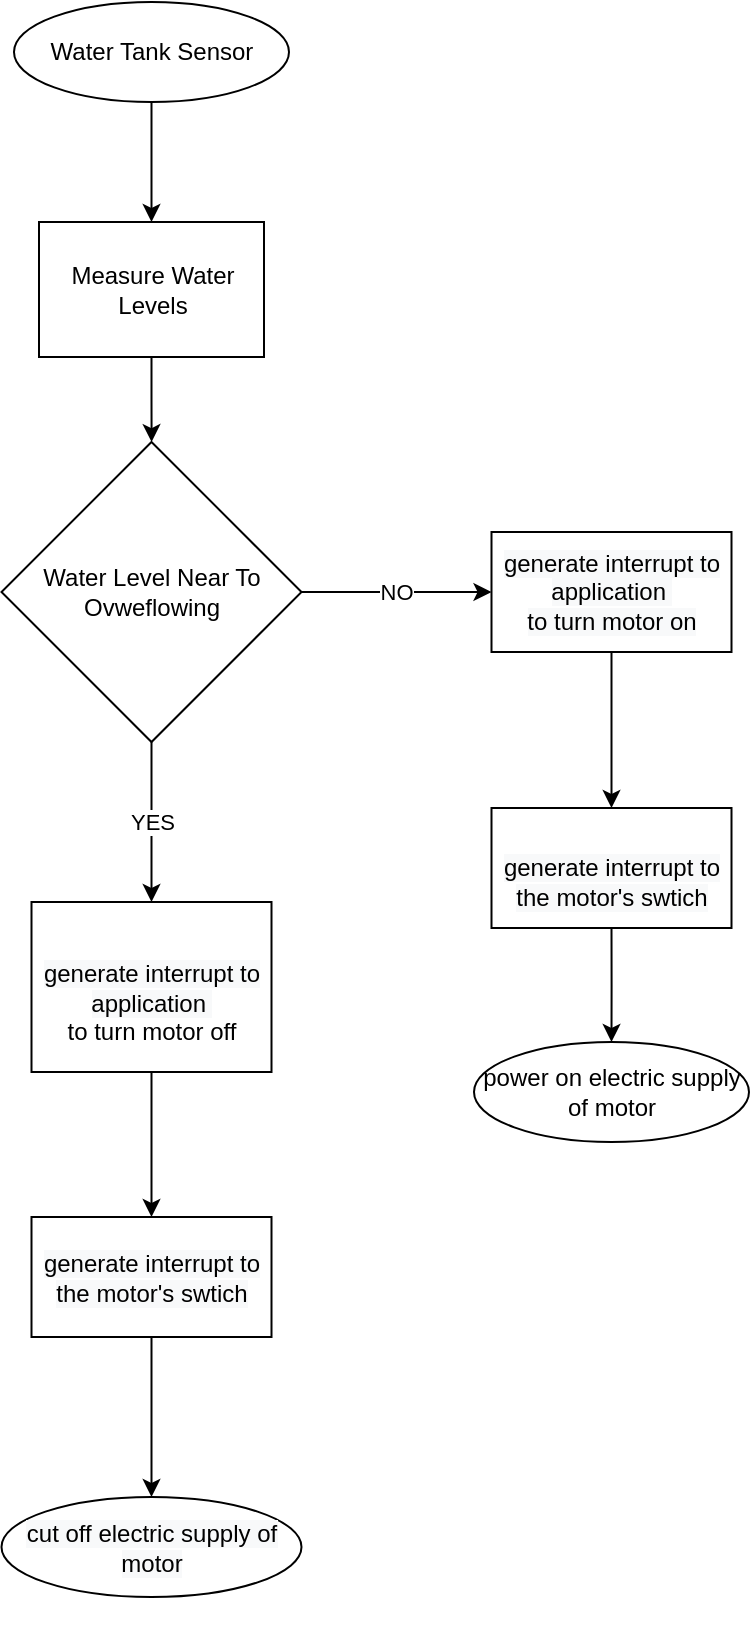 <mxfile version="17.3.0" type="device"><diagram id="C5RBs43oDa-KdzZeNtuy" name="Page-1"><mxGraphModel dx="1132" dy="553" grid="1" gridSize="10" guides="1" tooltips="1" connect="1" arrows="1" fold="1" page="1" pageScale="1" pageWidth="827" pageHeight="1169" math="0" shadow="0"><root><mxCell id="WIyWlLk6GJQsqaUBKTNV-0"/><mxCell id="WIyWlLk6GJQsqaUBKTNV-1" parent="WIyWlLk6GJQsqaUBKTNV-0"/><mxCell id="Hb7E2LzVedBXIRlsMPUM-3" value="" style="endArrow=classic;html=1;rounded=0;entryX=0.5;entryY=0;entryDx=0;entryDy=0;exitX=0.5;exitY=1;exitDx=0;exitDy=0;" parent="WIyWlLk6GJQsqaUBKTNV-1" source="Hb7E2LzVedBXIRlsMPUM-7" target="Hb7E2LzVedBXIRlsMPUM-4" edge="1"><mxGeometry width="50" height="50" relative="1" as="geometry"><mxPoint x="660" y="635" as="sourcePoint"/><mxPoint x="660" y="730" as="targetPoint"/></mxGeometry></mxCell><mxCell id="Hb7E2LzVedBXIRlsMPUM-25" value="" style="edgeStyle=orthogonalEdgeStyle;rounded=0;orthogonalLoop=1;jettySize=auto;html=1;" parent="WIyWlLk6GJQsqaUBKTNV-1" source="Hb7E2LzVedBXIRlsMPUM-4" target="Hb7E2LzVedBXIRlsMPUM-20" edge="1"><mxGeometry relative="1" as="geometry"/></mxCell><mxCell id="Hb7E2LzVedBXIRlsMPUM-4" value="&#10;&#10;&lt;span style=&quot;color: rgb(0, 0, 0); font-family: helvetica; font-size: 12px; font-style: normal; font-weight: 400; letter-spacing: normal; text-align: center; text-indent: 0px; text-transform: none; word-spacing: 0px; background-color: rgb(248, 249, 250); display: inline; float: none;&quot;&gt;generate interrupt to the motor's swtich&lt;/span&gt;&#10;&#10;" style="rounded=0;whiteSpace=wrap;html=1;" parent="WIyWlLk6GJQsqaUBKTNV-1" vertex="1"><mxGeometry x="318.75" y="627.5" width="120" height="60" as="geometry"/></mxCell><mxCell id="Hb7E2LzVedBXIRlsMPUM-7" value="&lt;br&gt;&lt;span style=&quot;color: rgb(0 , 0 , 0) ; font-family: &amp;#34;helvetica&amp;#34; ; font-size: 12px ; font-style: normal ; font-weight: 400 ; letter-spacing: normal ; text-align: center ; text-indent: 0px ; text-transform: none ; word-spacing: 0px ; background-color: rgb(248 , 249 , 250) ; display: inline ; float: none&quot;&gt;generate interrupt to application&amp;nbsp;&lt;/span&gt;&lt;br&gt;to turn motor off" style="rounded=0;whiteSpace=wrap;html=1;" parent="WIyWlLk6GJQsqaUBKTNV-1" vertex="1"><mxGeometry x="318.75" y="470" width="120" height="85" as="geometry"/></mxCell><mxCell id="Hb7E2LzVedBXIRlsMPUM-24" value="" style="edgeStyle=orthogonalEdgeStyle;rounded=0;orthogonalLoop=1;jettySize=auto;html=1;exitX=0.5;exitY=1;exitDx=0;exitDy=0;" parent="WIyWlLk6GJQsqaUBKTNV-1" source="pCaE77MWL8mldjLZgSii-6" target="Hb7E2LzVedBXIRlsMPUM-21" edge="1"><mxGeometry relative="1" as="geometry"><mxPoint x="608.778" y="490" as="sourcePoint"/></mxGeometry></mxCell><mxCell id="pCaE77MWL8mldjLZgSii-1" value="" style="edgeStyle=orthogonalEdgeStyle;rounded=0;orthogonalLoop=1;jettySize=auto;html=1;" edge="1" parent="WIyWlLk6GJQsqaUBKTNV-1" source="Hb7E2LzVedBXIRlsMPUM-19" target="pCaE77MWL8mldjLZgSii-0"><mxGeometry relative="1" as="geometry"><Array as="points"><mxPoint x="379" y="130"/></Array></mxGeometry></mxCell><mxCell id="Hb7E2LzVedBXIRlsMPUM-19" value="Water Tank Sensor" style="ellipse;whiteSpace=wrap;html=1;" parent="WIyWlLk6GJQsqaUBKTNV-1" vertex="1"><mxGeometry x="310" y="20" width="137.5" height="50" as="geometry"/></mxCell><mxCell id="Hb7E2LzVedBXIRlsMPUM-20" value="&#10;&#10;&lt;span style=&quot;color: rgb(0, 0, 0); font-family: helvetica; font-size: 12px; font-style: normal; font-weight: 400; letter-spacing: normal; text-align: center; text-indent: 0px; text-transform: none; word-spacing: 0px; background-color: rgb(248, 249, 250); display: inline; float: none;&quot;&gt;cut off electric supply of motor&lt;/span&gt;&#10;&#10;" style="ellipse;whiteSpace=wrap;html=1;" parent="WIyWlLk6GJQsqaUBKTNV-1" vertex="1"><mxGeometry x="303.75" y="767.5" width="150" height="50" as="geometry"/></mxCell><mxCell id="Hb7E2LzVedBXIRlsMPUM-21" value="&lt;span&gt;power on electric supply of motor&lt;/span&gt;" style="ellipse;whiteSpace=wrap;html=1;" parent="WIyWlLk6GJQsqaUBKTNV-1" vertex="1"><mxGeometry x="540" y="540" width="137.5" height="50" as="geometry"/></mxCell><mxCell id="pCaE77MWL8mldjLZgSii-3" value="" style="edgeStyle=orthogonalEdgeStyle;rounded=0;orthogonalLoop=1;jettySize=auto;html=1;" edge="1" parent="WIyWlLk6GJQsqaUBKTNV-1" source="pCaE77MWL8mldjLZgSii-0" target="pCaE77MWL8mldjLZgSii-2"><mxGeometry relative="1" as="geometry"/></mxCell><mxCell id="pCaE77MWL8mldjLZgSii-0" value="Measure Water Levels" style="rounded=0;whiteSpace=wrap;html=1;" vertex="1" parent="WIyWlLk6GJQsqaUBKTNV-1"><mxGeometry x="322.5" y="130" width="112.5" height="67.5" as="geometry"/></mxCell><mxCell id="pCaE77MWL8mldjLZgSii-5" value="NO" style="edgeStyle=orthogonalEdgeStyle;rounded=0;orthogonalLoop=1;jettySize=auto;html=1;" edge="1" parent="WIyWlLk6GJQsqaUBKTNV-1" source="pCaE77MWL8mldjLZgSii-2" target="pCaE77MWL8mldjLZgSii-4"><mxGeometry relative="1" as="geometry"/></mxCell><mxCell id="pCaE77MWL8mldjLZgSii-2" value="Water Level Near To Ovweflowing" style="rhombus;whiteSpace=wrap;html=1;" vertex="1" parent="WIyWlLk6GJQsqaUBKTNV-1"><mxGeometry x="303.75" y="240" width="150" height="150" as="geometry"/></mxCell><mxCell id="pCaE77MWL8mldjLZgSii-7" value="" style="edgeStyle=orthogonalEdgeStyle;rounded=0;orthogonalLoop=1;jettySize=auto;html=1;" edge="1" parent="WIyWlLk6GJQsqaUBKTNV-1" source="pCaE77MWL8mldjLZgSii-4" target="pCaE77MWL8mldjLZgSii-6"><mxGeometry relative="1" as="geometry"/></mxCell><mxCell id="pCaE77MWL8mldjLZgSii-4" value="&#10;&#10;&lt;span style=&quot;color: rgb(0, 0, 0); font-size: 12px; font-style: normal; font-weight: 400; letter-spacing: normal; text-align: center; text-indent: 0px; text-transform: none; word-spacing: 0px; font-family: helvetica; background-color: rgb(248, 249, 250); display: inline; float: none;&quot;&gt;generate interrupt to application&amp;nbsp;&lt;/span&gt;&lt;br style=&quot;color: rgb(0, 0, 0); font-family: helvetica; font-size: 12px; font-style: normal; font-weight: 400; letter-spacing: normal; text-align: center; text-indent: 0px; text-transform: none; word-spacing: 0px; background-color: rgb(248, 249, 250);&quot;&gt;&lt;span style=&quot;color: rgb(0, 0, 0); font-family: helvetica; font-size: 12px; font-style: normal; font-weight: 400; letter-spacing: normal; text-align: center; text-indent: 0px; text-transform: none; word-spacing: 0px; background-color: rgb(248, 249, 250); display: inline; float: none;&quot;&gt;to turn motor on&lt;/span&gt;&#10;&#10;" style="whiteSpace=wrap;html=1;" vertex="1" parent="WIyWlLk6GJQsqaUBKTNV-1"><mxGeometry x="548.75" y="285" width="120" height="60" as="geometry"/></mxCell><mxCell id="pCaE77MWL8mldjLZgSii-6" value="&lt;br&gt;&lt;br style=&quot;color: rgb(0 , 0 , 0) ; font-family: &amp;#34;helvetica&amp;#34; ; font-size: 12px ; font-style: normal ; font-weight: 400 ; letter-spacing: normal ; text-align: center ; text-indent: 0px ; text-transform: none ; word-spacing: 0px ; background-color: rgb(248 , 249 , 250)&quot;&gt;&lt;span style=&quot;color: rgb(0 , 0 , 0) ; font-size: 12px ; font-style: normal ; font-weight: 400 ; letter-spacing: normal ; text-align: center ; text-indent: 0px ; text-transform: none ; word-spacing: 0px ; font-family: &amp;#34;helvetica&amp;#34; ; background-color: rgb(248 , 249 , 250) ; display: inline ; float: none&quot;&gt;generate interrupt to the motor's swtich&lt;/span&gt;&lt;br style=&quot;color: rgb(0 , 0 , 0) ; font-family: &amp;#34;helvetica&amp;#34; ; font-size: 12px ; font-style: normal ; font-weight: 400 ; letter-spacing: normal ; text-align: center ; text-indent: 0px ; text-transform: none ; word-spacing: 0px ; background-color: rgb(248 , 249 , 250)&quot;&gt;&lt;br&gt;" style="whiteSpace=wrap;html=1;" vertex="1" parent="WIyWlLk6GJQsqaUBKTNV-1"><mxGeometry x="548.75" y="423" width="120" height="60" as="geometry"/></mxCell><mxCell id="pCaE77MWL8mldjLZgSii-8" value="YES" style="endArrow=classic;html=1;rounded=0;exitX=0.5;exitY=1;exitDx=0;exitDy=0;entryX=0.5;entryY=0;entryDx=0;entryDy=0;" edge="1" parent="WIyWlLk6GJQsqaUBKTNV-1" source="pCaE77MWL8mldjLZgSii-2" target="Hb7E2LzVedBXIRlsMPUM-7"><mxGeometry width="50" height="50" relative="1" as="geometry"><mxPoint x="490" y="590" as="sourcePoint"/><mxPoint x="540" y="540" as="targetPoint"/></mxGeometry></mxCell></root></mxGraphModel></diagram></mxfile>